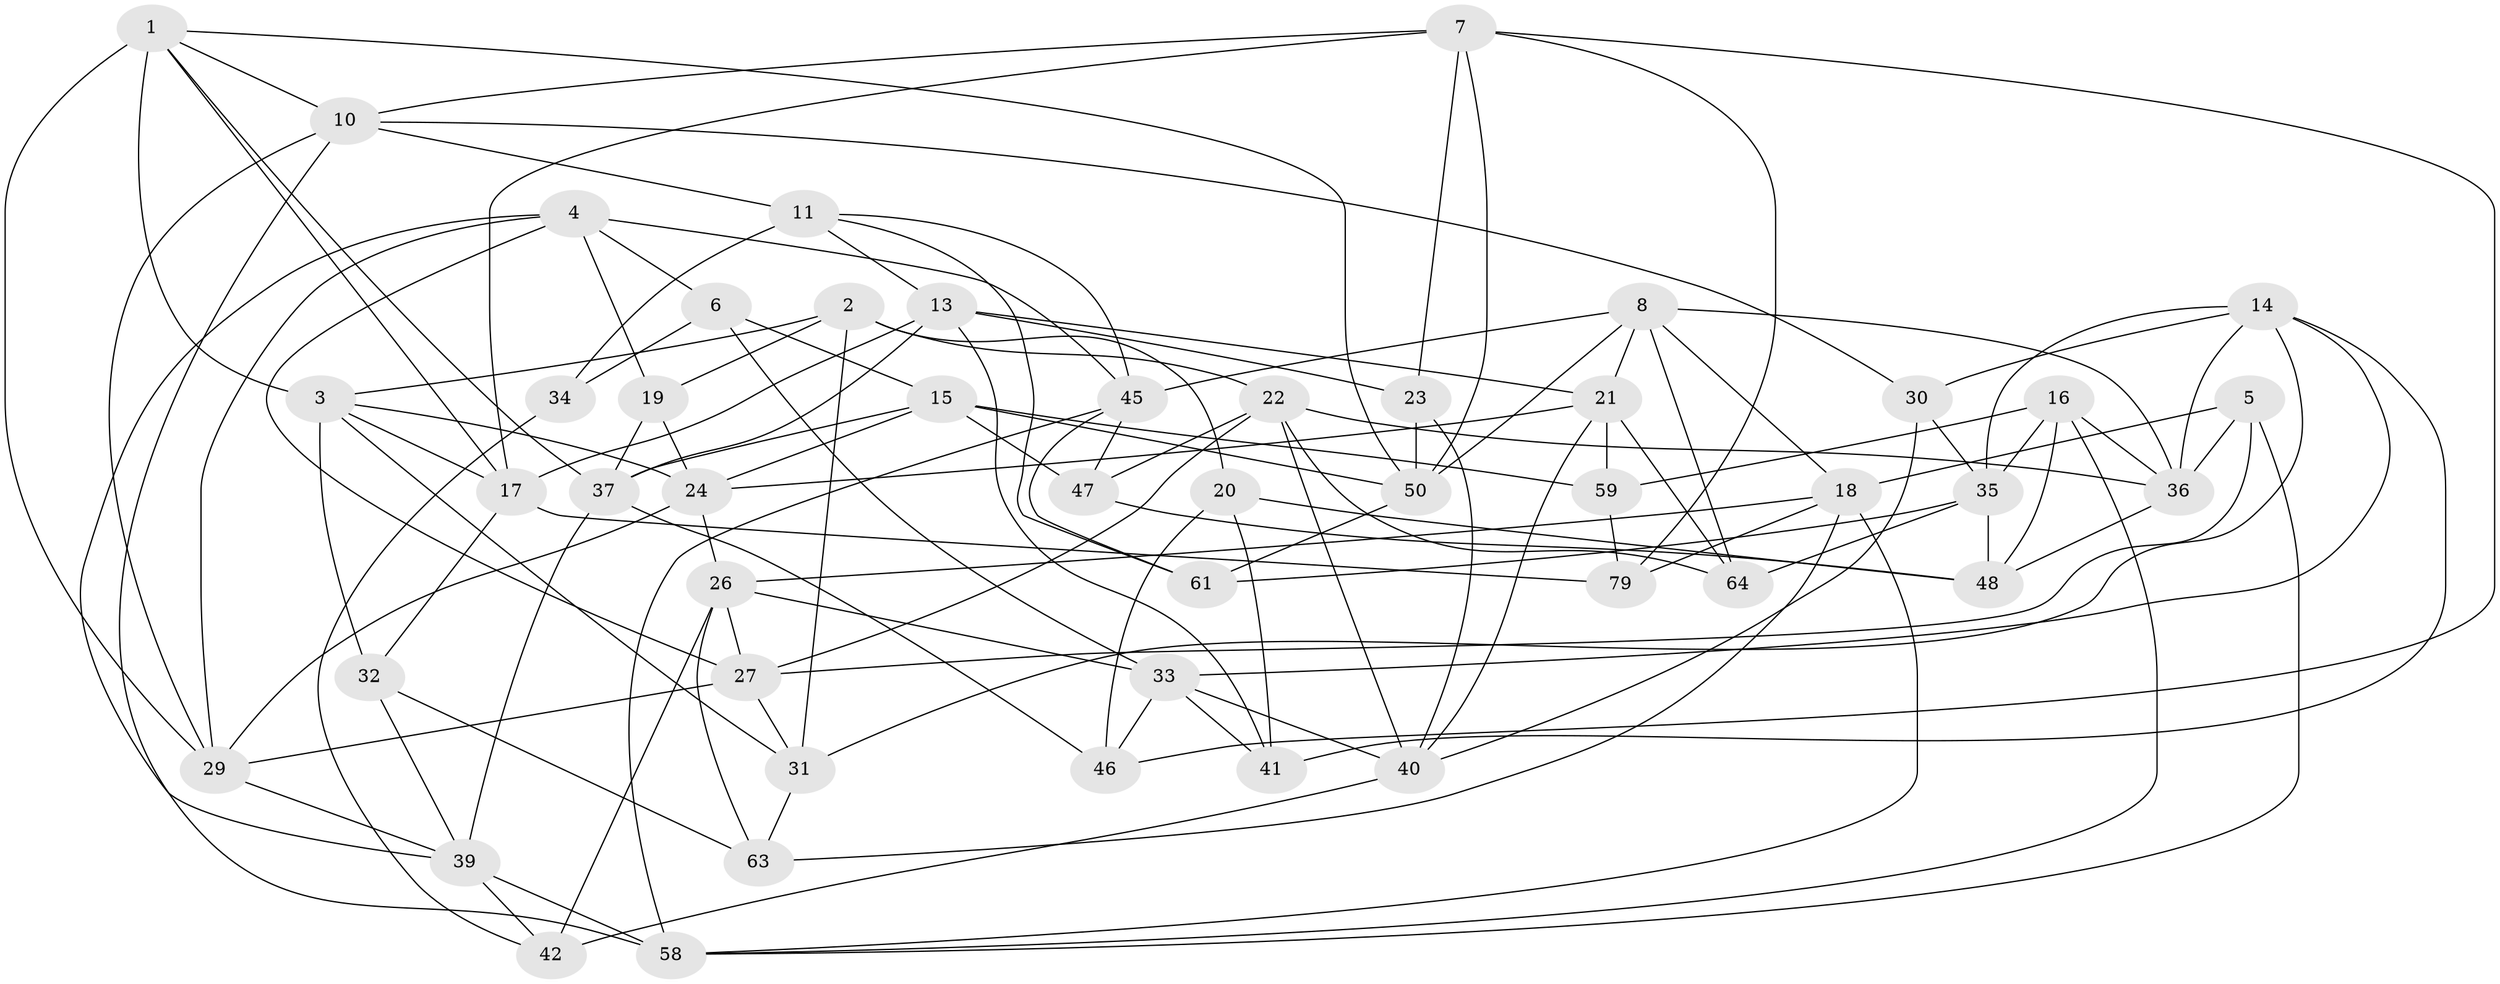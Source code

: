 // original degree distribution, {4: 1.0}
// Generated by graph-tools (version 1.1) at 2025/11/02/27/25 16:11:45]
// undirected, 48 vertices, 124 edges
graph export_dot {
graph [start="1"]
  node [color=gray90,style=filled];
  1 [super="+44"];
  2 [super="+12"];
  3 [super="+28"];
  4 [super="+66"];
  5;
  6;
  7 [super="+52"];
  8 [super="+9"];
  10 [super="+25"];
  11 [super="+78"];
  13 [super="+51"];
  14 [super="+74"];
  15 [super="+56"];
  16 [super="+65"];
  17 [super="+55"];
  18 [super="+76"];
  19;
  20;
  21 [super="+38"];
  22 [super="+70"];
  23;
  24 [super="+60"];
  26 [super="+57"];
  27 [super="+43"];
  29 [super="+77"];
  30;
  31 [super="+49"];
  32;
  33 [super="+71"];
  34;
  35 [super="+73"];
  36 [super="+54"];
  37 [super="+75"];
  39 [super="+53"];
  40 [super="+62"];
  41;
  42;
  45 [super="+67"];
  46;
  47;
  48 [super="+69"];
  50 [super="+72"];
  58 [super="+68"];
  59;
  61;
  63;
  64;
  79;
  1 -- 29;
  1 -- 10;
  1 -- 17;
  1 -- 37;
  1 -- 50;
  1 -- 3;
  2 -- 20;
  2 -- 19;
  2 -- 3;
  2 -- 31 [weight=2];
  2 -- 22;
  3 -- 31;
  3 -- 24;
  3 -- 32;
  3 -- 17;
  4 -- 29;
  4 -- 6;
  4 -- 45;
  4 -- 27;
  4 -- 19;
  4 -- 39;
  5 -- 18;
  5 -- 27;
  5 -- 36;
  5 -- 58;
  6 -- 34;
  6 -- 15;
  6 -- 33;
  7 -- 23;
  7 -- 79;
  7 -- 10;
  7 -- 17;
  7 -- 50;
  7 -- 46;
  8 -- 64;
  8 -- 36;
  8 -- 21;
  8 -- 18;
  8 -- 50;
  8 -- 45;
  10 -- 30;
  10 -- 11;
  10 -- 58;
  10 -- 29;
  11 -- 34 [weight=2];
  11 -- 61;
  11 -- 45;
  11 -- 13;
  13 -- 37;
  13 -- 17;
  13 -- 23;
  13 -- 41;
  13 -- 21;
  14 -- 30;
  14 -- 36;
  14 -- 31;
  14 -- 33;
  14 -- 35;
  14 -- 41;
  15 -- 59;
  15 -- 47;
  15 -- 24;
  15 -- 37;
  15 -- 50;
  16 -- 48 [weight=2];
  16 -- 59;
  16 -- 58;
  16 -- 35;
  16 -- 36;
  17 -- 32;
  17 -- 79;
  18 -- 79;
  18 -- 26;
  18 -- 58;
  18 -- 63;
  19 -- 37;
  19 -- 24;
  20 -- 41;
  20 -- 48;
  20 -- 46;
  21 -- 59;
  21 -- 64;
  21 -- 24;
  21 -- 40;
  22 -- 47;
  22 -- 40;
  22 -- 36;
  22 -- 64;
  22 -- 27;
  23 -- 40;
  23 -- 50;
  24 -- 26;
  24 -- 29;
  26 -- 63;
  26 -- 33;
  26 -- 27;
  26 -- 42;
  27 -- 31;
  27 -- 29;
  29 -- 39;
  30 -- 35;
  30 -- 40;
  31 -- 63;
  32 -- 63;
  32 -- 39;
  33 -- 40;
  33 -- 41;
  33 -- 46;
  34 -- 42;
  35 -- 61;
  35 -- 64;
  35 -- 48;
  36 -- 48;
  37 -- 46;
  37 -- 39;
  39 -- 42;
  39 -- 58;
  40 -- 42;
  45 -- 47;
  45 -- 58;
  45 -- 61;
  47 -- 48;
  50 -- 61;
  59 -- 79;
}
